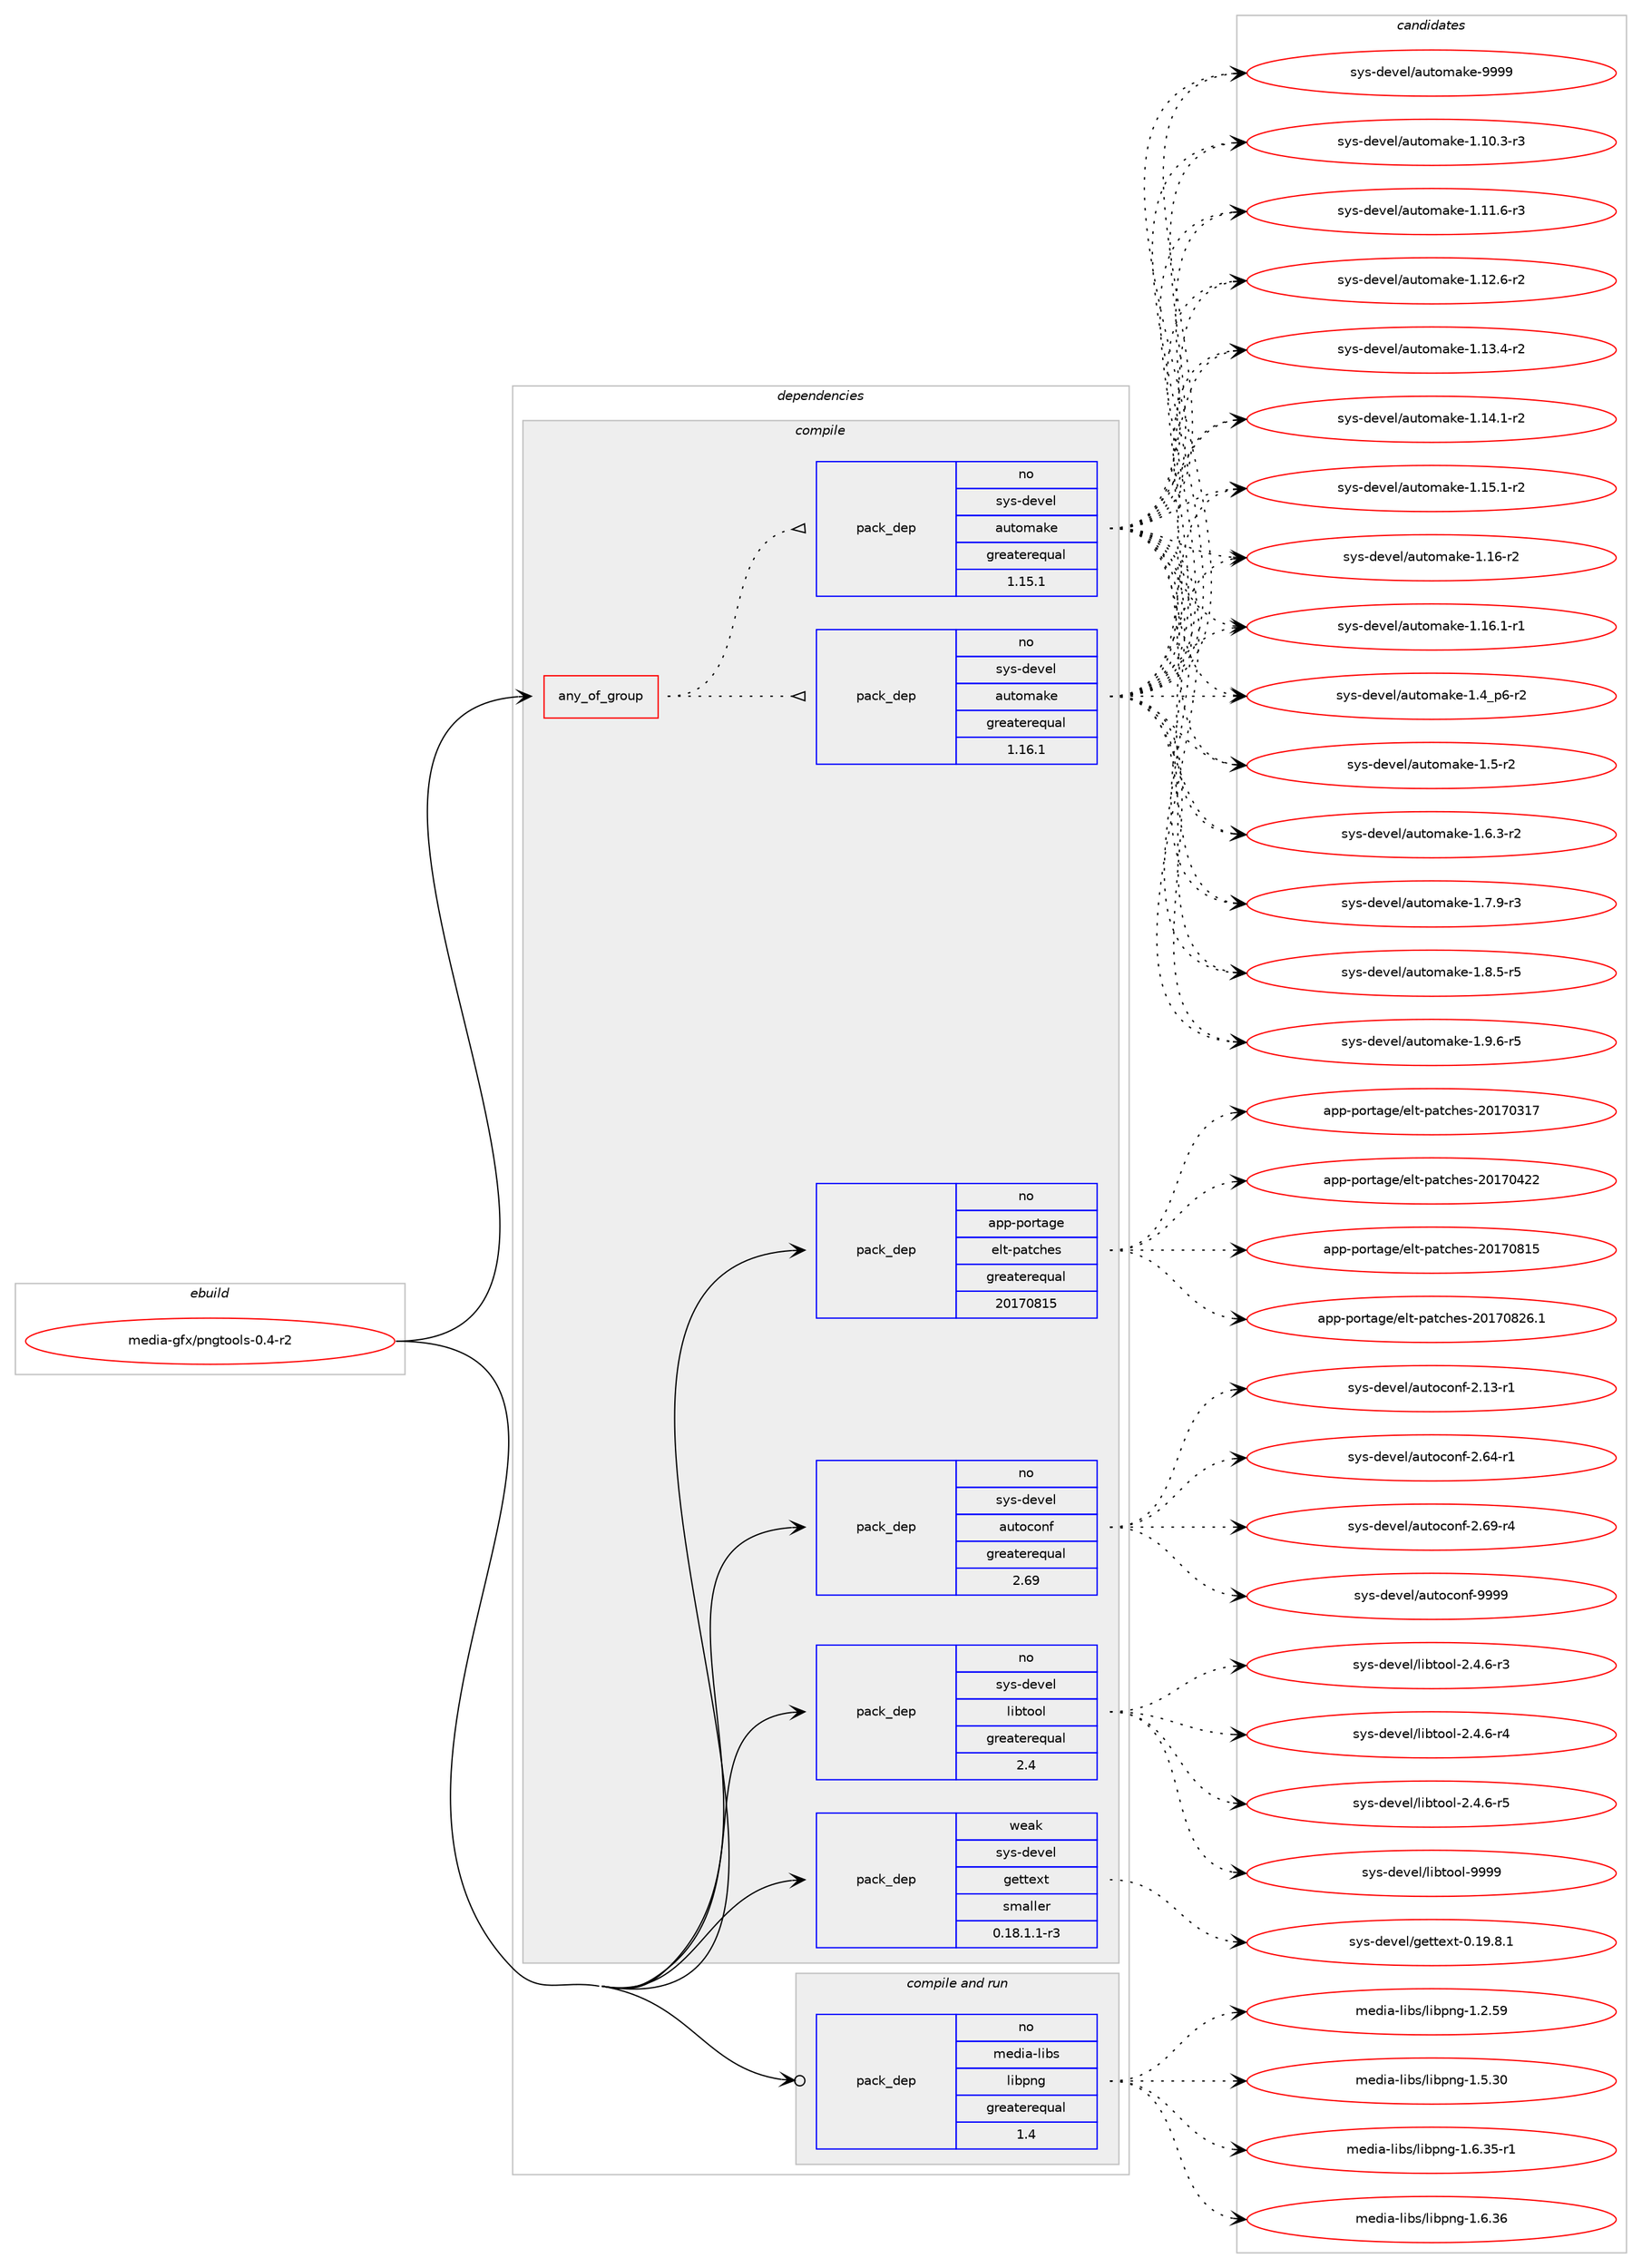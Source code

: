 digraph prolog {

# *************
# Graph options
# *************

newrank=true;
concentrate=true;
compound=true;
graph [rankdir=LR,fontname=Helvetica,fontsize=10,ranksep=1.5];#, ranksep=2.5, nodesep=0.2];
edge  [arrowhead=vee];
node  [fontname=Helvetica,fontsize=10];

# **********
# The ebuild
# **********

subgraph cluster_leftcol {
color=gray;
rank=same;
label=<<i>ebuild</i>>;
id [label="media-gfx/pngtools-0.4-r2", color=red, width=4, href="../media-gfx/pngtools-0.4-r2.svg"];
}

# ****************
# The dependencies
# ****************

subgraph cluster_midcol {
color=gray;
label=<<i>dependencies</i>>;
subgraph cluster_compile {
fillcolor="#eeeeee";
style=filled;
label=<<i>compile</i>>;
subgraph any24927 {
dependency1607223 [label=<<TABLE BORDER="0" CELLBORDER="1" CELLSPACING="0" CELLPADDING="4"><TR><TD CELLPADDING="10">any_of_group</TD></TR></TABLE>>, shape=none, color=red];subgraph pack1148393 {
dependency1607224 [label=<<TABLE BORDER="0" CELLBORDER="1" CELLSPACING="0" CELLPADDING="4" WIDTH="220"><TR><TD ROWSPAN="6" CELLPADDING="30">pack_dep</TD></TR><TR><TD WIDTH="110">no</TD></TR><TR><TD>sys-devel</TD></TR><TR><TD>automake</TD></TR><TR><TD>greaterequal</TD></TR><TR><TD>1.16.1</TD></TR></TABLE>>, shape=none, color=blue];
}
dependency1607223:e -> dependency1607224:w [weight=20,style="dotted",arrowhead="oinv"];
subgraph pack1148394 {
dependency1607225 [label=<<TABLE BORDER="0" CELLBORDER="1" CELLSPACING="0" CELLPADDING="4" WIDTH="220"><TR><TD ROWSPAN="6" CELLPADDING="30">pack_dep</TD></TR><TR><TD WIDTH="110">no</TD></TR><TR><TD>sys-devel</TD></TR><TR><TD>automake</TD></TR><TR><TD>greaterequal</TD></TR><TR><TD>1.15.1</TD></TR></TABLE>>, shape=none, color=blue];
}
dependency1607223:e -> dependency1607225:w [weight=20,style="dotted",arrowhead="oinv"];
}
id:e -> dependency1607223:w [weight=20,style="solid",arrowhead="vee"];
subgraph pack1148395 {
dependency1607226 [label=<<TABLE BORDER="0" CELLBORDER="1" CELLSPACING="0" CELLPADDING="4" WIDTH="220"><TR><TD ROWSPAN="6" CELLPADDING="30">pack_dep</TD></TR><TR><TD WIDTH="110">no</TD></TR><TR><TD>app-portage</TD></TR><TR><TD>elt-patches</TD></TR><TR><TD>greaterequal</TD></TR><TR><TD>20170815</TD></TR></TABLE>>, shape=none, color=blue];
}
id:e -> dependency1607226:w [weight=20,style="solid",arrowhead="vee"];
subgraph pack1148396 {
dependency1607227 [label=<<TABLE BORDER="0" CELLBORDER="1" CELLSPACING="0" CELLPADDING="4" WIDTH="220"><TR><TD ROWSPAN="6" CELLPADDING="30">pack_dep</TD></TR><TR><TD WIDTH="110">no</TD></TR><TR><TD>sys-devel</TD></TR><TR><TD>autoconf</TD></TR><TR><TD>greaterequal</TD></TR><TR><TD>2.69</TD></TR></TABLE>>, shape=none, color=blue];
}
id:e -> dependency1607227:w [weight=20,style="solid",arrowhead="vee"];
subgraph pack1148397 {
dependency1607228 [label=<<TABLE BORDER="0" CELLBORDER="1" CELLSPACING="0" CELLPADDING="4" WIDTH="220"><TR><TD ROWSPAN="6" CELLPADDING="30">pack_dep</TD></TR><TR><TD WIDTH="110">no</TD></TR><TR><TD>sys-devel</TD></TR><TR><TD>libtool</TD></TR><TR><TD>greaterequal</TD></TR><TR><TD>2.4</TD></TR></TABLE>>, shape=none, color=blue];
}
id:e -> dependency1607228:w [weight=20,style="solid",arrowhead="vee"];
subgraph pack1148398 {
dependency1607229 [label=<<TABLE BORDER="0" CELLBORDER="1" CELLSPACING="0" CELLPADDING="4" WIDTH="220"><TR><TD ROWSPAN="6" CELLPADDING="30">pack_dep</TD></TR><TR><TD WIDTH="110">weak</TD></TR><TR><TD>sys-devel</TD></TR><TR><TD>gettext</TD></TR><TR><TD>smaller</TD></TR><TR><TD>0.18.1.1-r3</TD></TR></TABLE>>, shape=none, color=blue];
}
id:e -> dependency1607229:w [weight=20,style="solid",arrowhead="vee"];
}
subgraph cluster_compileandrun {
fillcolor="#eeeeee";
style=filled;
label=<<i>compile and run</i>>;
subgraph pack1148399 {
dependency1607230 [label=<<TABLE BORDER="0" CELLBORDER="1" CELLSPACING="0" CELLPADDING="4" WIDTH="220"><TR><TD ROWSPAN="6" CELLPADDING="30">pack_dep</TD></TR><TR><TD WIDTH="110">no</TD></TR><TR><TD>media-libs</TD></TR><TR><TD>libpng</TD></TR><TR><TD>greaterequal</TD></TR><TR><TD>1.4</TD></TR></TABLE>>, shape=none, color=blue];
}
id:e -> dependency1607230:w [weight=20,style="solid",arrowhead="odotvee"];
}
subgraph cluster_run {
fillcolor="#eeeeee";
style=filled;
label=<<i>run</i>>;
}
}

# **************
# The candidates
# **************

subgraph cluster_choices {
rank=same;
color=gray;
label=<<i>candidates</i>>;

subgraph choice1148393 {
color=black;
nodesep=1;
choice11512111545100101118101108479711711611110997107101454946494846514511451 [label="sys-devel/automake-1.10.3-r3", color=red, width=4,href="../sys-devel/automake-1.10.3-r3.svg"];
choice11512111545100101118101108479711711611110997107101454946494946544511451 [label="sys-devel/automake-1.11.6-r3", color=red, width=4,href="../sys-devel/automake-1.11.6-r3.svg"];
choice11512111545100101118101108479711711611110997107101454946495046544511450 [label="sys-devel/automake-1.12.6-r2", color=red, width=4,href="../sys-devel/automake-1.12.6-r2.svg"];
choice11512111545100101118101108479711711611110997107101454946495146524511450 [label="sys-devel/automake-1.13.4-r2", color=red, width=4,href="../sys-devel/automake-1.13.4-r2.svg"];
choice11512111545100101118101108479711711611110997107101454946495246494511450 [label="sys-devel/automake-1.14.1-r2", color=red, width=4,href="../sys-devel/automake-1.14.1-r2.svg"];
choice11512111545100101118101108479711711611110997107101454946495346494511450 [label="sys-devel/automake-1.15.1-r2", color=red, width=4,href="../sys-devel/automake-1.15.1-r2.svg"];
choice1151211154510010111810110847971171161111099710710145494649544511450 [label="sys-devel/automake-1.16-r2", color=red, width=4,href="../sys-devel/automake-1.16-r2.svg"];
choice11512111545100101118101108479711711611110997107101454946495446494511449 [label="sys-devel/automake-1.16.1-r1", color=red, width=4,href="../sys-devel/automake-1.16.1-r1.svg"];
choice115121115451001011181011084797117116111109971071014549465295112544511450 [label="sys-devel/automake-1.4_p6-r2", color=red, width=4,href="../sys-devel/automake-1.4_p6-r2.svg"];
choice11512111545100101118101108479711711611110997107101454946534511450 [label="sys-devel/automake-1.5-r2", color=red, width=4,href="../sys-devel/automake-1.5-r2.svg"];
choice115121115451001011181011084797117116111109971071014549465446514511450 [label="sys-devel/automake-1.6.3-r2", color=red, width=4,href="../sys-devel/automake-1.6.3-r2.svg"];
choice115121115451001011181011084797117116111109971071014549465546574511451 [label="sys-devel/automake-1.7.9-r3", color=red, width=4,href="../sys-devel/automake-1.7.9-r3.svg"];
choice115121115451001011181011084797117116111109971071014549465646534511453 [label="sys-devel/automake-1.8.5-r5", color=red, width=4,href="../sys-devel/automake-1.8.5-r5.svg"];
choice115121115451001011181011084797117116111109971071014549465746544511453 [label="sys-devel/automake-1.9.6-r5", color=red, width=4,href="../sys-devel/automake-1.9.6-r5.svg"];
choice115121115451001011181011084797117116111109971071014557575757 [label="sys-devel/automake-9999", color=red, width=4,href="../sys-devel/automake-9999.svg"];
dependency1607224:e -> choice11512111545100101118101108479711711611110997107101454946494846514511451:w [style=dotted,weight="100"];
dependency1607224:e -> choice11512111545100101118101108479711711611110997107101454946494946544511451:w [style=dotted,weight="100"];
dependency1607224:e -> choice11512111545100101118101108479711711611110997107101454946495046544511450:w [style=dotted,weight="100"];
dependency1607224:e -> choice11512111545100101118101108479711711611110997107101454946495146524511450:w [style=dotted,weight="100"];
dependency1607224:e -> choice11512111545100101118101108479711711611110997107101454946495246494511450:w [style=dotted,weight="100"];
dependency1607224:e -> choice11512111545100101118101108479711711611110997107101454946495346494511450:w [style=dotted,weight="100"];
dependency1607224:e -> choice1151211154510010111810110847971171161111099710710145494649544511450:w [style=dotted,weight="100"];
dependency1607224:e -> choice11512111545100101118101108479711711611110997107101454946495446494511449:w [style=dotted,weight="100"];
dependency1607224:e -> choice115121115451001011181011084797117116111109971071014549465295112544511450:w [style=dotted,weight="100"];
dependency1607224:e -> choice11512111545100101118101108479711711611110997107101454946534511450:w [style=dotted,weight="100"];
dependency1607224:e -> choice115121115451001011181011084797117116111109971071014549465446514511450:w [style=dotted,weight="100"];
dependency1607224:e -> choice115121115451001011181011084797117116111109971071014549465546574511451:w [style=dotted,weight="100"];
dependency1607224:e -> choice115121115451001011181011084797117116111109971071014549465646534511453:w [style=dotted,weight="100"];
dependency1607224:e -> choice115121115451001011181011084797117116111109971071014549465746544511453:w [style=dotted,weight="100"];
dependency1607224:e -> choice115121115451001011181011084797117116111109971071014557575757:w [style=dotted,weight="100"];
}
subgraph choice1148394 {
color=black;
nodesep=1;
choice11512111545100101118101108479711711611110997107101454946494846514511451 [label="sys-devel/automake-1.10.3-r3", color=red, width=4,href="../sys-devel/automake-1.10.3-r3.svg"];
choice11512111545100101118101108479711711611110997107101454946494946544511451 [label="sys-devel/automake-1.11.6-r3", color=red, width=4,href="../sys-devel/automake-1.11.6-r3.svg"];
choice11512111545100101118101108479711711611110997107101454946495046544511450 [label="sys-devel/automake-1.12.6-r2", color=red, width=4,href="../sys-devel/automake-1.12.6-r2.svg"];
choice11512111545100101118101108479711711611110997107101454946495146524511450 [label="sys-devel/automake-1.13.4-r2", color=red, width=4,href="../sys-devel/automake-1.13.4-r2.svg"];
choice11512111545100101118101108479711711611110997107101454946495246494511450 [label="sys-devel/automake-1.14.1-r2", color=red, width=4,href="../sys-devel/automake-1.14.1-r2.svg"];
choice11512111545100101118101108479711711611110997107101454946495346494511450 [label="sys-devel/automake-1.15.1-r2", color=red, width=4,href="../sys-devel/automake-1.15.1-r2.svg"];
choice1151211154510010111810110847971171161111099710710145494649544511450 [label="sys-devel/automake-1.16-r2", color=red, width=4,href="../sys-devel/automake-1.16-r2.svg"];
choice11512111545100101118101108479711711611110997107101454946495446494511449 [label="sys-devel/automake-1.16.1-r1", color=red, width=4,href="../sys-devel/automake-1.16.1-r1.svg"];
choice115121115451001011181011084797117116111109971071014549465295112544511450 [label="sys-devel/automake-1.4_p6-r2", color=red, width=4,href="../sys-devel/automake-1.4_p6-r2.svg"];
choice11512111545100101118101108479711711611110997107101454946534511450 [label="sys-devel/automake-1.5-r2", color=red, width=4,href="../sys-devel/automake-1.5-r2.svg"];
choice115121115451001011181011084797117116111109971071014549465446514511450 [label="sys-devel/automake-1.6.3-r2", color=red, width=4,href="../sys-devel/automake-1.6.3-r2.svg"];
choice115121115451001011181011084797117116111109971071014549465546574511451 [label="sys-devel/automake-1.7.9-r3", color=red, width=4,href="../sys-devel/automake-1.7.9-r3.svg"];
choice115121115451001011181011084797117116111109971071014549465646534511453 [label="sys-devel/automake-1.8.5-r5", color=red, width=4,href="../sys-devel/automake-1.8.5-r5.svg"];
choice115121115451001011181011084797117116111109971071014549465746544511453 [label="sys-devel/automake-1.9.6-r5", color=red, width=4,href="../sys-devel/automake-1.9.6-r5.svg"];
choice115121115451001011181011084797117116111109971071014557575757 [label="sys-devel/automake-9999", color=red, width=4,href="../sys-devel/automake-9999.svg"];
dependency1607225:e -> choice11512111545100101118101108479711711611110997107101454946494846514511451:w [style=dotted,weight="100"];
dependency1607225:e -> choice11512111545100101118101108479711711611110997107101454946494946544511451:w [style=dotted,weight="100"];
dependency1607225:e -> choice11512111545100101118101108479711711611110997107101454946495046544511450:w [style=dotted,weight="100"];
dependency1607225:e -> choice11512111545100101118101108479711711611110997107101454946495146524511450:w [style=dotted,weight="100"];
dependency1607225:e -> choice11512111545100101118101108479711711611110997107101454946495246494511450:w [style=dotted,weight="100"];
dependency1607225:e -> choice11512111545100101118101108479711711611110997107101454946495346494511450:w [style=dotted,weight="100"];
dependency1607225:e -> choice1151211154510010111810110847971171161111099710710145494649544511450:w [style=dotted,weight="100"];
dependency1607225:e -> choice11512111545100101118101108479711711611110997107101454946495446494511449:w [style=dotted,weight="100"];
dependency1607225:e -> choice115121115451001011181011084797117116111109971071014549465295112544511450:w [style=dotted,weight="100"];
dependency1607225:e -> choice11512111545100101118101108479711711611110997107101454946534511450:w [style=dotted,weight="100"];
dependency1607225:e -> choice115121115451001011181011084797117116111109971071014549465446514511450:w [style=dotted,weight="100"];
dependency1607225:e -> choice115121115451001011181011084797117116111109971071014549465546574511451:w [style=dotted,weight="100"];
dependency1607225:e -> choice115121115451001011181011084797117116111109971071014549465646534511453:w [style=dotted,weight="100"];
dependency1607225:e -> choice115121115451001011181011084797117116111109971071014549465746544511453:w [style=dotted,weight="100"];
dependency1607225:e -> choice115121115451001011181011084797117116111109971071014557575757:w [style=dotted,weight="100"];
}
subgraph choice1148395 {
color=black;
nodesep=1;
choice97112112451121111141169710310147101108116451129711699104101115455048495548514955 [label="app-portage/elt-patches-20170317", color=red, width=4,href="../app-portage/elt-patches-20170317.svg"];
choice97112112451121111141169710310147101108116451129711699104101115455048495548525050 [label="app-portage/elt-patches-20170422", color=red, width=4,href="../app-portage/elt-patches-20170422.svg"];
choice97112112451121111141169710310147101108116451129711699104101115455048495548564953 [label="app-portage/elt-patches-20170815", color=red, width=4,href="../app-portage/elt-patches-20170815.svg"];
choice971121124511211111411697103101471011081164511297116991041011154550484955485650544649 [label="app-portage/elt-patches-20170826.1", color=red, width=4,href="../app-portage/elt-patches-20170826.1.svg"];
dependency1607226:e -> choice97112112451121111141169710310147101108116451129711699104101115455048495548514955:w [style=dotted,weight="100"];
dependency1607226:e -> choice97112112451121111141169710310147101108116451129711699104101115455048495548525050:w [style=dotted,weight="100"];
dependency1607226:e -> choice97112112451121111141169710310147101108116451129711699104101115455048495548564953:w [style=dotted,weight="100"];
dependency1607226:e -> choice971121124511211111411697103101471011081164511297116991041011154550484955485650544649:w [style=dotted,weight="100"];
}
subgraph choice1148396 {
color=black;
nodesep=1;
choice1151211154510010111810110847971171161119911111010245504649514511449 [label="sys-devel/autoconf-2.13-r1", color=red, width=4,href="../sys-devel/autoconf-2.13-r1.svg"];
choice1151211154510010111810110847971171161119911111010245504654524511449 [label="sys-devel/autoconf-2.64-r1", color=red, width=4,href="../sys-devel/autoconf-2.64-r1.svg"];
choice1151211154510010111810110847971171161119911111010245504654574511452 [label="sys-devel/autoconf-2.69-r4", color=red, width=4,href="../sys-devel/autoconf-2.69-r4.svg"];
choice115121115451001011181011084797117116111991111101024557575757 [label="sys-devel/autoconf-9999", color=red, width=4,href="../sys-devel/autoconf-9999.svg"];
dependency1607227:e -> choice1151211154510010111810110847971171161119911111010245504649514511449:w [style=dotted,weight="100"];
dependency1607227:e -> choice1151211154510010111810110847971171161119911111010245504654524511449:w [style=dotted,weight="100"];
dependency1607227:e -> choice1151211154510010111810110847971171161119911111010245504654574511452:w [style=dotted,weight="100"];
dependency1607227:e -> choice115121115451001011181011084797117116111991111101024557575757:w [style=dotted,weight="100"];
}
subgraph choice1148397 {
color=black;
nodesep=1;
choice1151211154510010111810110847108105981161111111084550465246544511451 [label="sys-devel/libtool-2.4.6-r3", color=red, width=4,href="../sys-devel/libtool-2.4.6-r3.svg"];
choice1151211154510010111810110847108105981161111111084550465246544511452 [label="sys-devel/libtool-2.4.6-r4", color=red, width=4,href="../sys-devel/libtool-2.4.6-r4.svg"];
choice1151211154510010111810110847108105981161111111084550465246544511453 [label="sys-devel/libtool-2.4.6-r5", color=red, width=4,href="../sys-devel/libtool-2.4.6-r5.svg"];
choice1151211154510010111810110847108105981161111111084557575757 [label="sys-devel/libtool-9999", color=red, width=4,href="../sys-devel/libtool-9999.svg"];
dependency1607228:e -> choice1151211154510010111810110847108105981161111111084550465246544511451:w [style=dotted,weight="100"];
dependency1607228:e -> choice1151211154510010111810110847108105981161111111084550465246544511452:w [style=dotted,weight="100"];
dependency1607228:e -> choice1151211154510010111810110847108105981161111111084550465246544511453:w [style=dotted,weight="100"];
dependency1607228:e -> choice1151211154510010111810110847108105981161111111084557575757:w [style=dotted,weight="100"];
}
subgraph choice1148398 {
color=black;
nodesep=1;
choice1151211154510010111810110847103101116116101120116454846495746564649 [label="sys-devel/gettext-0.19.8.1", color=red, width=4,href="../sys-devel/gettext-0.19.8.1.svg"];
dependency1607229:e -> choice1151211154510010111810110847103101116116101120116454846495746564649:w [style=dotted,weight="100"];
}
subgraph choice1148399 {
color=black;
nodesep=1;
choice109101100105974510810598115471081059811211010345494650465357 [label="media-libs/libpng-1.2.59", color=red, width=4,href="../media-libs/libpng-1.2.59.svg"];
choice109101100105974510810598115471081059811211010345494653465148 [label="media-libs/libpng-1.5.30", color=red, width=4,href="../media-libs/libpng-1.5.30.svg"];
choice1091011001059745108105981154710810598112110103454946544651534511449 [label="media-libs/libpng-1.6.35-r1", color=red, width=4,href="../media-libs/libpng-1.6.35-r1.svg"];
choice109101100105974510810598115471081059811211010345494654465154 [label="media-libs/libpng-1.6.36", color=red, width=4,href="../media-libs/libpng-1.6.36.svg"];
dependency1607230:e -> choice109101100105974510810598115471081059811211010345494650465357:w [style=dotted,weight="100"];
dependency1607230:e -> choice109101100105974510810598115471081059811211010345494653465148:w [style=dotted,weight="100"];
dependency1607230:e -> choice1091011001059745108105981154710810598112110103454946544651534511449:w [style=dotted,weight="100"];
dependency1607230:e -> choice109101100105974510810598115471081059811211010345494654465154:w [style=dotted,weight="100"];
}
}

}

